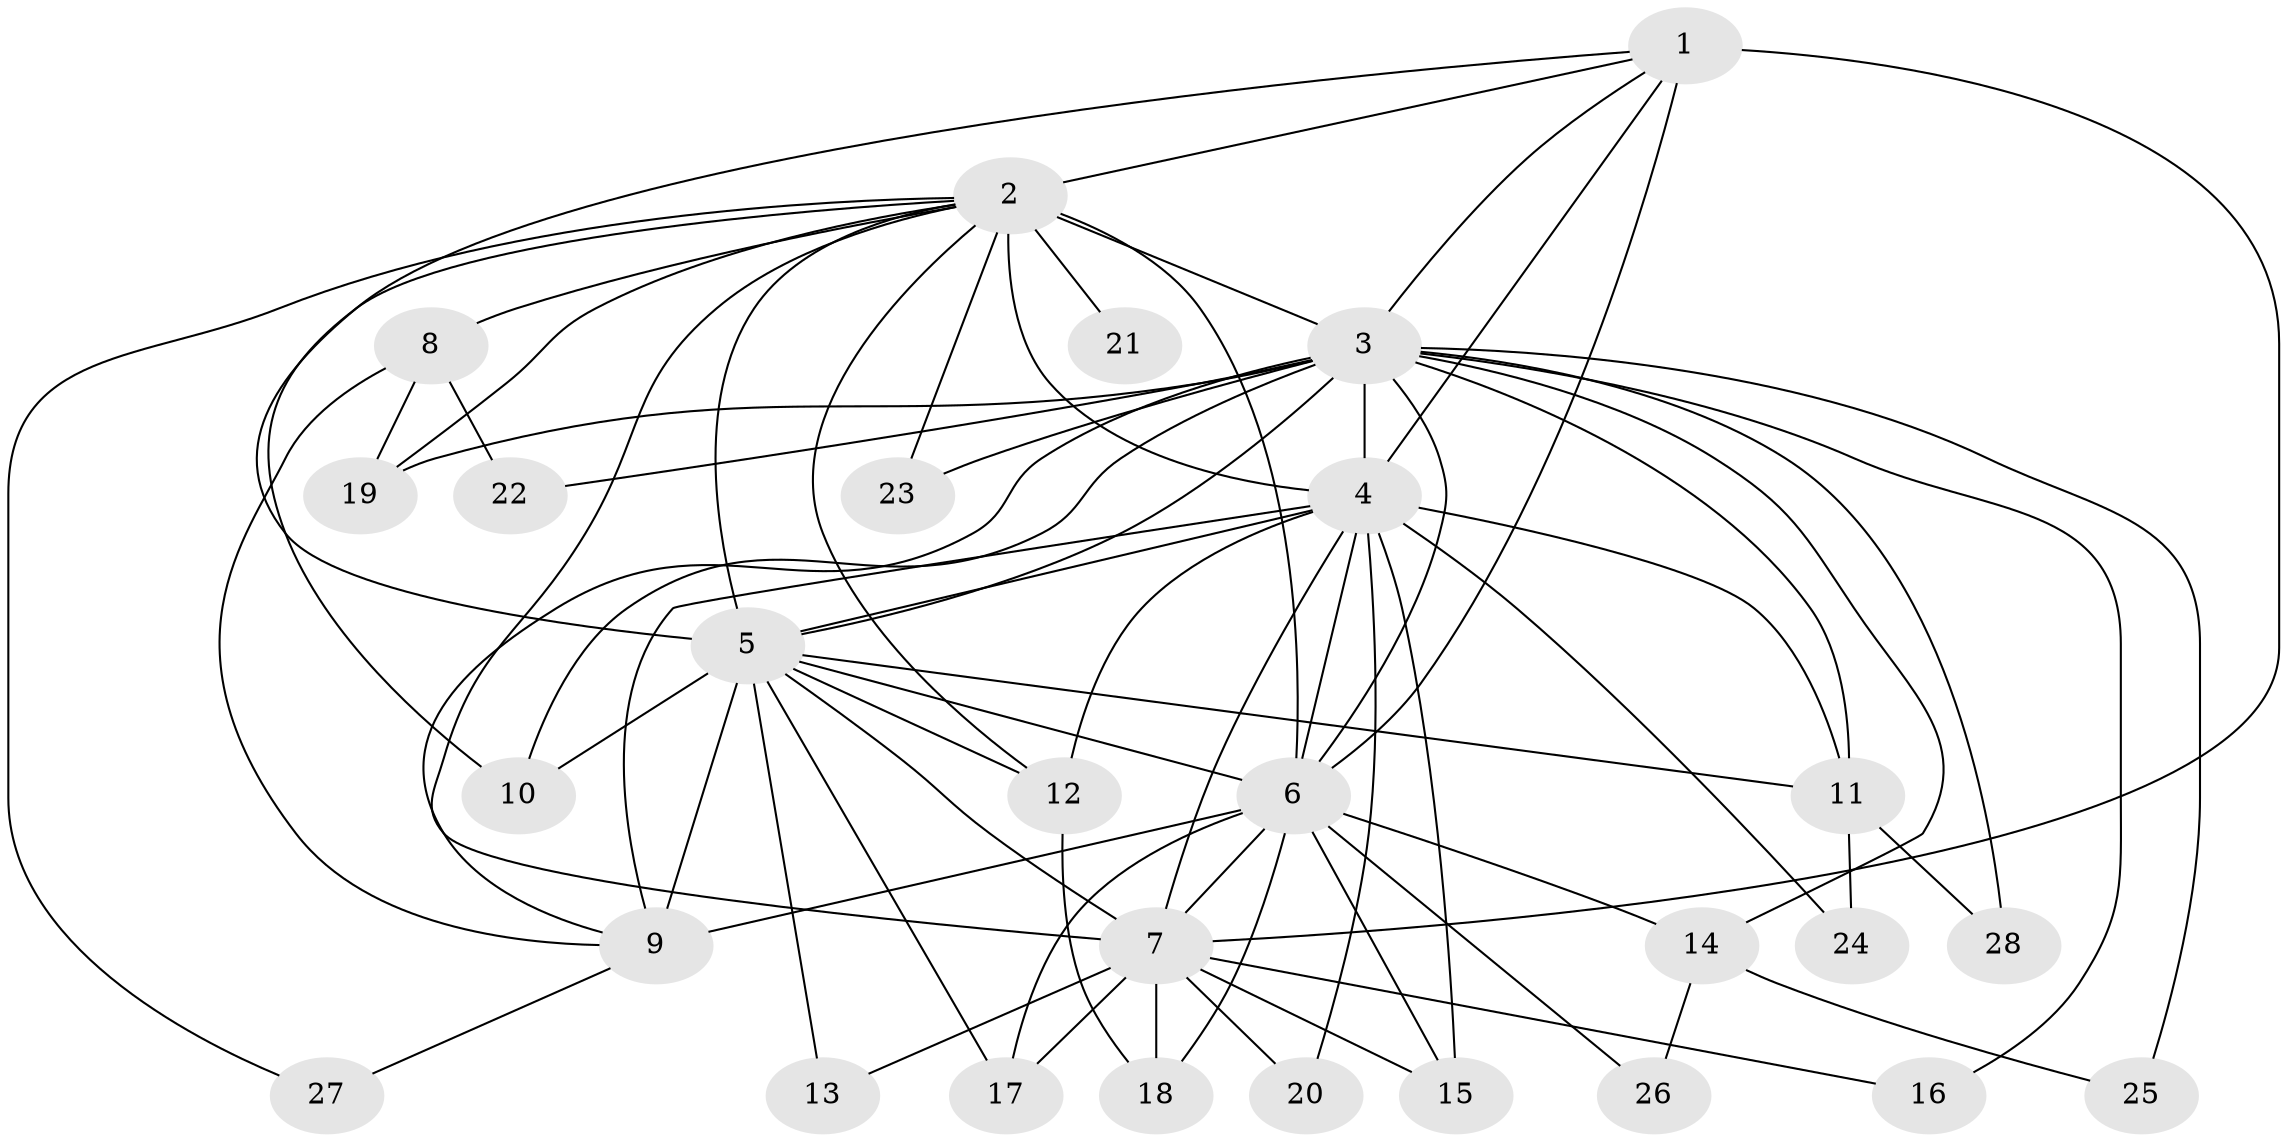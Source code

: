 // original degree distribution, {19: 0.01818181818181818, 16: 0.03636363636363636, 20: 0.01818181818181818, 18: 0.01818181818181818, 12: 0.01818181818181818, 15: 0.03636363636363636, 14: 0.01818181818181818, 11: 0.01818181818181818, 2: 0.4909090909090909, 4: 0.10909090909090909, 3: 0.21818181818181817}
// Generated by graph-tools (version 1.1) at 2025/35/03/09/25 02:35:05]
// undirected, 28 vertices, 70 edges
graph export_dot {
graph [start="1"]
  node [color=gray90,style=filled];
  1;
  2;
  3;
  4;
  5;
  6;
  7;
  8;
  9;
  10;
  11;
  12;
  13;
  14;
  15;
  16;
  17;
  18;
  19;
  20;
  21;
  22;
  23;
  24;
  25;
  26;
  27;
  28;
  1 -- 2 [weight=4.0];
  1 -- 3 [weight=1.0];
  1 -- 4 [weight=1.0];
  1 -- 5 [weight=3.0];
  1 -- 6 [weight=2.0];
  1 -- 7 [weight=8.0];
  2 -- 3 [weight=3.0];
  2 -- 4 [weight=4.0];
  2 -- 5 [weight=6.0];
  2 -- 6 [weight=6.0];
  2 -- 7 [weight=1.0];
  2 -- 8 [weight=4.0];
  2 -- 10 [weight=1.0];
  2 -- 12 [weight=2.0];
  2 -- 19 [weight=1.0];
  2 -- 21 [weight=1.0];
  2 -- 23 [weight=1.0];
  2 -- 27 [weight=1.0];
  3 -- 4 [weight=1.0];
  3 -- 5 [weight=3.0];
  3 -- 6 [weight=2.0];
  3 -- 9 [weight=1.0];
  3 -- 10 [weight=1.0];
  3 -- 11 [weight=1.0];
  3 -- 14 [weight=1.0];
  3 -- 16 [weight=1.0];
  3 -- 19 [weight=1.0];
  3 -- 22 [weight=1.0];
  3 -- 23 [weight=1.0];
  3 -- 25 [weight=1.0];
  3 -- 28 [weight=1.0];
  4 -- 5 [weight=2.0];
  4 -- 6 [weight=3.0];
  4 -- 7 [weight=1.0];
  4 -- 9 [weight=1.0];
  4 -- 11 [weight=1.0];
  4 -- 12 [weight=1.0];
  4 -- 15 [weight=1.0];
  4 -- 20 [weight=1.0];
  4 -- 24 [weight=1.0];
  5 -- 6 [weight=4.0];
  5 -- 7 [weight=1.0];
  5 -- 9 [weight=3.0];
  5 -- 10 [weight=1.0];
  5 -- 11 [weight=1.0];
  5 -- 12 [weight=1.0];
  5 -- 13 [weight=1.0];
  5 -- 17 [weight=1.0];
  6 -- 7 [weight=2.0];
  6 -- 9 [weight=1.0];
  6 -- 14 [weight=1.0];
  6 -- 15 [weight=1.0];
  6 -- 17 [weight=1.0];
  6 -- 18 [weight=1.0];
  6 -- 26 [weight=1.0];
  7 -- 13 [weight=1.0];
  7 -- 15 [weight=1.0];
  7 -- 16 [weight=1.0];
  7 -- 17 [weight=1.0];
  7 -- 18 [weight=1.0];
  7 -- 20 [weight=1.0];
  8 -- 9 [weight=1.0];
  8 -- 19 [weight=1.0];
  8 -- 22 [weight=1.0];
  9 -- 27 [weight=1.0];
  11 -- 24 [weight=1.0];
  11 -- 28 [weight=1.0];
  12 -- 18 [weight=1.0];
  14 -- 25 [weight=1.0];
  14 -- 26 [weight=1.0];
}
